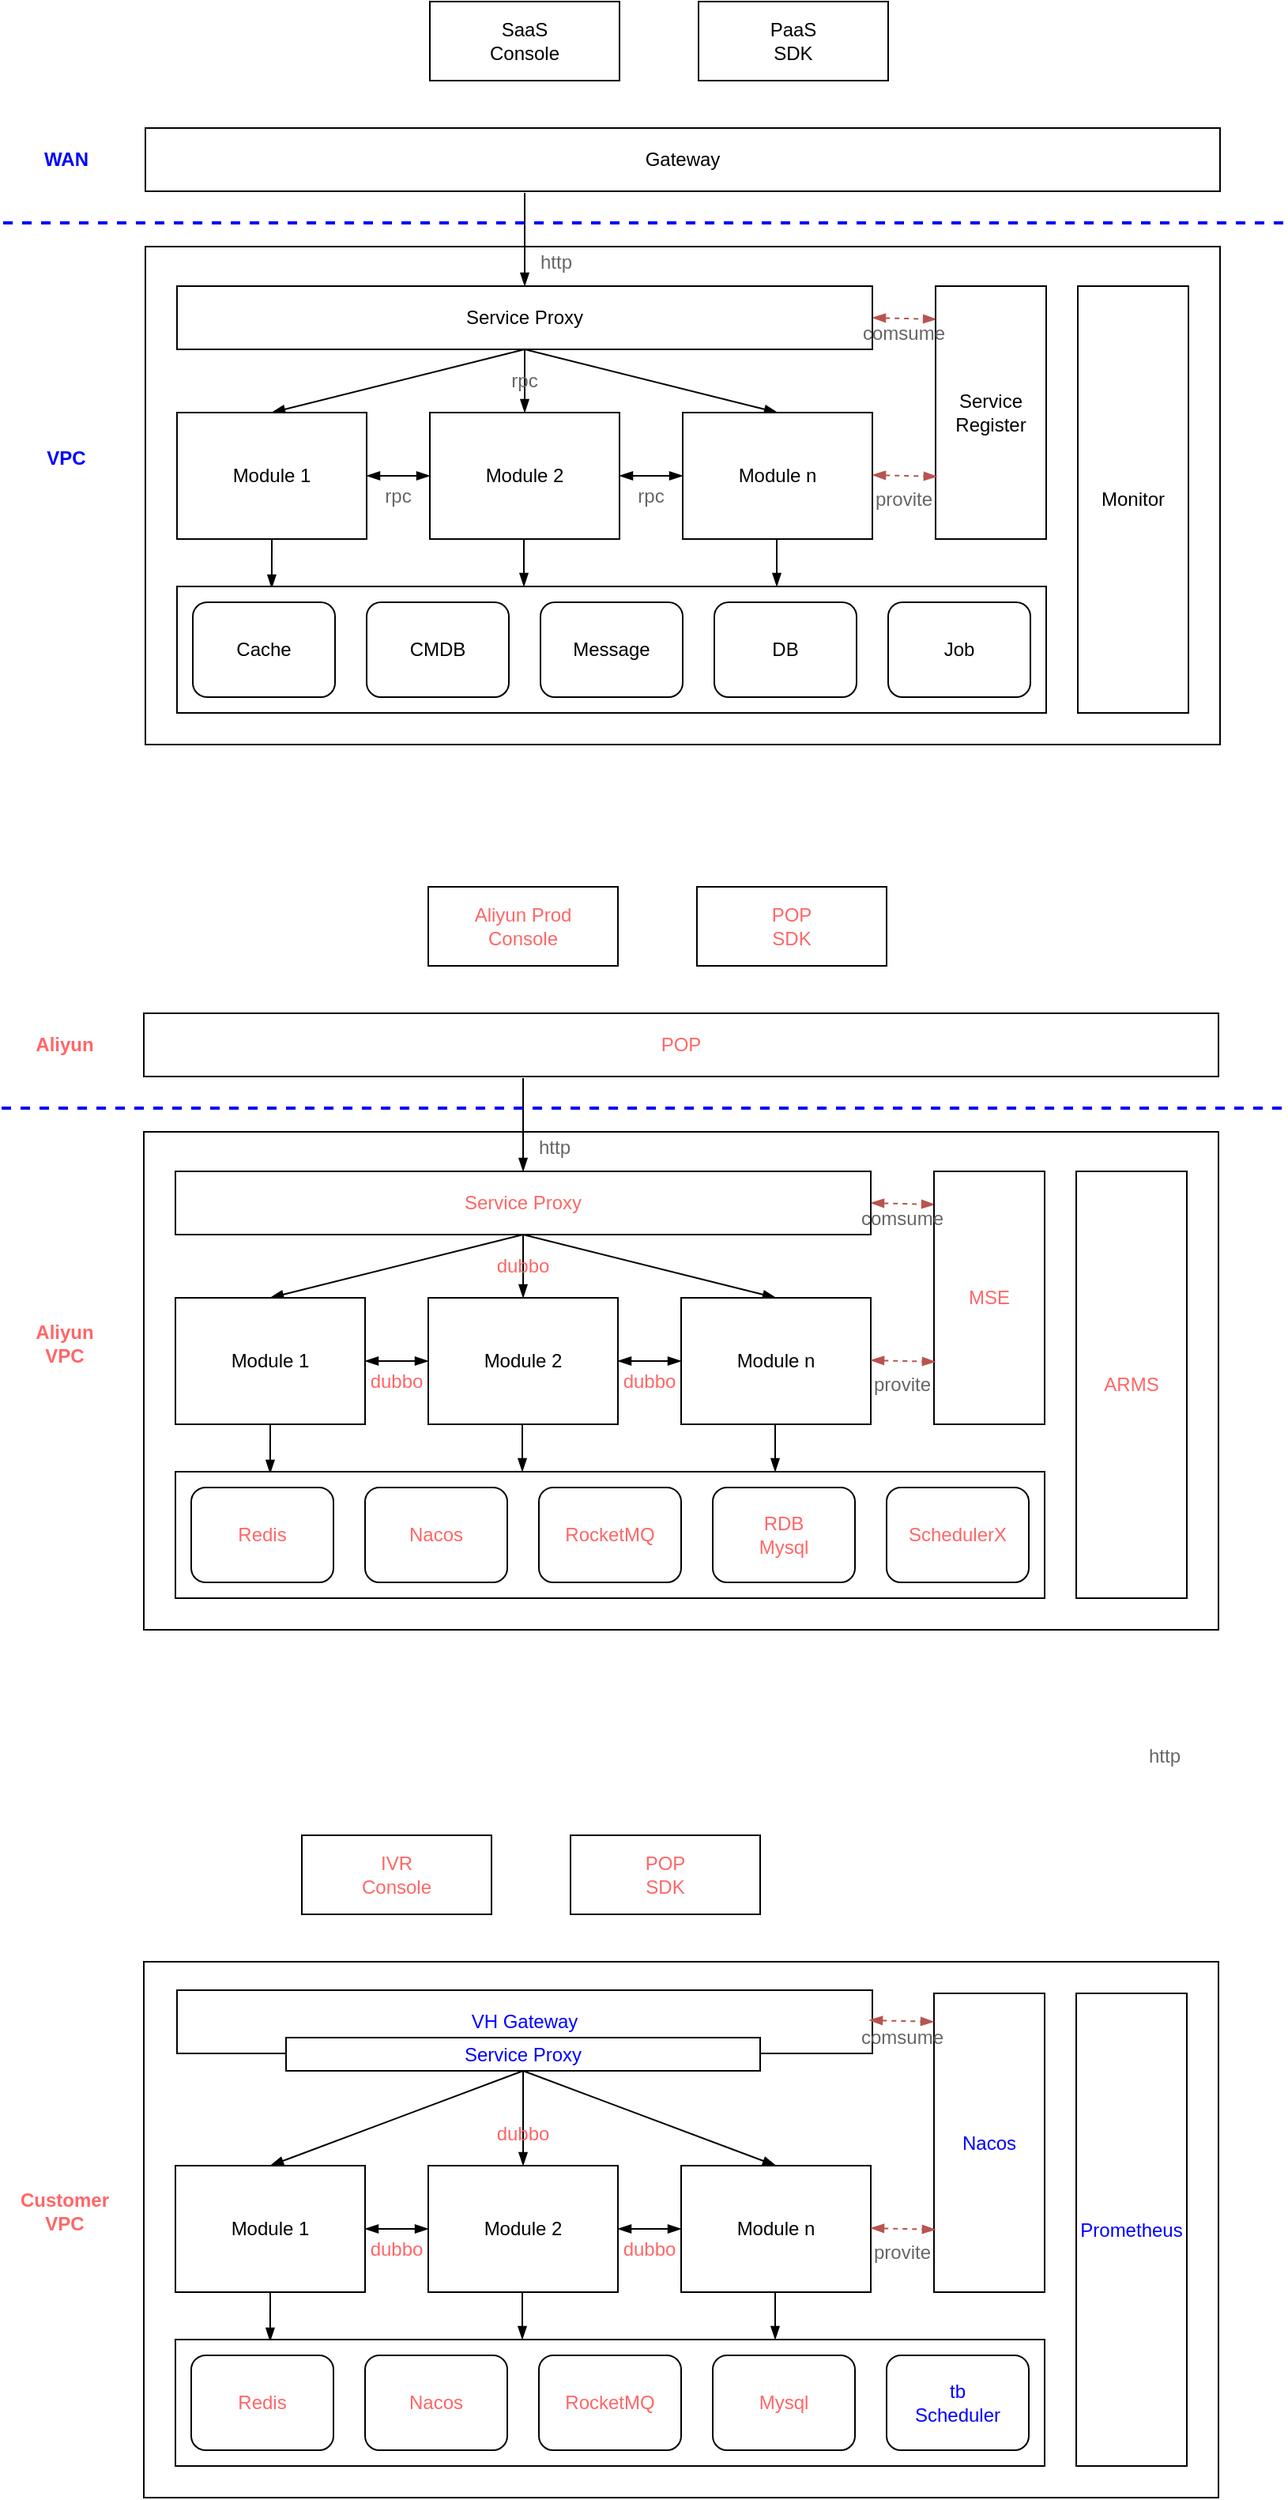 <mxfile version="17.3.0" type="github">
  <diagram id="qBD8uF-JfwvzA7IrNaju" name="第 1 页">
    <mxGraphModel dx="1554" dy="994" grid="0" gridSize="10" guides="1" tooltips="1" connect="1" arrows="1" fold="1" page="1" pageScale="1" pageWidth="827" pageHeight="1169" math="0" shadow="0">
      <root>
        <mxCell id="0" />
        <mxCell id="1" parent="0" />
        <mxCell id="CRqmqo4FKYT-GxwhH9rx-8" value="" style="rounded=0;whiteSpace=wrap;html=1;" parent="1" vertex="1">
          <mxGeometry x="100" y="255" width="680" height="315" as="geometry" />
        </mxCell>
        <mxCell id="CRqmqo4FKYT-GxwhH9rx-20" style="edgeStyle=none;rounded=0;orthogonalLoop=1;jettySize=auto;html=1;entryX=0.5;entryY=0;entryDx=0;entryDy=0;startArrow=none;startFill=0;endArrow=blockThin;endFill=1;" parent="1" target="CRqmqo4FKYT-GxwhH9rx-2" edge="1">
          <mxGeometry relative="1" as="geometry">
            <mxPoint x="340" y="221" as="sourcePoint" />
          </mxGeometry>
        </mxCell>
        <mxCell id="CRqmqo4FKYT-GxwhH9rx-1" value="Gateway" style="rounded=0;whiteSpace=wrap;html=1;" parent="1" vertex="1">
          <mxGeometry x="100" y="180" width="680" height="40" as="geometry" />
        </mxCell>
        <mxCell id="CRqmqo4FKYT-GxwhH9rx-11" value="" style="edgeStyle=none;rounded=0;orthogonalLoop=1;jettySize=auto;html=1;startArrow=blockThin;startFill=1;endArrow=blockThin;endFill=1;exitX=1;exitY=0.5;exitDx=0;exitDy=0;entryX=0.008;entryY=0.131;entryDx=0;entryDy=0;entryPerimeter=0;dashed=1;fillColor=#f8cecc;strokeColor=#b85450;" parent="1" source="CRqmqo4FKYT-GxwhH9rx-2" target="CRqmqo4FKYT-GxwhH9rx-7" edge="1">
          <mxGeometry relative="1" as="geometry" />
        </mxCell>
        <mxCell id="CRqmqo4FKYT-GxwhH9rx-21" style="edgeStyle=none;rounded=0;orthogonalLoop=1;jettySize=auto;html=1;exitX=0.5;exitY=1;exitDx=0;exitDy=0;entryX=0.5;entryY=0;entryDx=0;entryDy=0;startArrow=none;startFill=0;endArrow=blockThin;endFill=1;" parent="1" source="CRqmqo4FKYT-GxwhH9rx-2" target="CRqmqo4FKYT-GxwhH9rx-3" edge="1">
          <mxGeometry relative="1" as="geometry" />
        </mxCell>
        <mxCell id="CRqmqo4FKYT-GxwhH9rx-22" style="edgeStyle=none;rounded=0;orthogonalLoop=1;jettySize=auto;html=1;exitX=0.5;exitY=1;exitDx=0;exitDy=0;entryX=0.5;entryY=0;entryDx=0;entryDy=0;startArrow=none;startFill=0;endArrow=blockThin;endFill=1;" parent="1" source="CRqmqo4FKYT-GxwhH9rx-2" target="CRqmqo4FKYT-GxwhH9rx-5" edge="1">
          <mxGeometry relative="1" as="geometry" />
        </mxCell>
        <mxCell id="CRqmqo4FKYT-GxwhH9rx-23" style="edgeStyle=none;rounded=0;orthogonalLoop=1;jettySize=auto;html=1;exitX=0.5;exitY=1;exitDx=0;exitDy=0;entryX=0.5;entryY=0;entryDx=0;entryDy=0;startArrow=none;startFill=0;endArrow=blockThin;endFill=1;" parent="1" source="CRqmqo4FKYT-GxwhH9rx-2" target="CRqmqo4FKYT-GxwhH9rx-6" edge="1">
          <mxGeometry relative="1" as="geometry" />
        </mxCell>
        <mxCell id="CRqmqo4FKYT-GxwhH9rx-2" value="Service Proxy" style="rounded=0;whiteSpace=wrap;html=1;" parent="1" vertex="1">
          <mxGeometry x="120" y="280" width="440" height="40" as="geometry" />
        </mxCell>
        <mxCell id="CRqmqo4FKYT-GxwhH9rx-9" value="" style="rounded=0;orthogonalLoop=1;jettySize=auto;html=1;startArrow=blockThin;startFill=1;endArrow=blockThin;endFill=1;" parent="1" source="CRqmqo4FKYT-GxwhH9rx-3" target="CRqmqo4FKYT-GxwhH9rx-5" edge="1">
          <mxGeometry relative="1" as="geometry" />
        </mxCell>
        <mxCell id="CRqmqo4FKYT-GxwhH9rx-24" style="edgeStyle=none;rounded=0;orthogonalLoop=1;jettySize=auto;html=1;exitX=0.5;exitY=1;exitDx=0;exitDy=0;entryX=0.109;entryY=0.013;entryDx=0;entryDy=0;entryPerimeter=0;startArrow=none;startFill=0;endArrow=blockThin;endFill=1;" parent="1" source="CRqmqo4FKYT-GxwhH9rx-3" target="CRqmqo4FKYT-GxwhH9rx-14" edge="1">
          <mxGeometry relative="1" as="geometry" />
        </mxCell>
        <mxCell id="CRqmqo4FKYT-GxwhH9rx-3" value="Module 1" style="rounded=0;whiteSpace=wrap;html=1;" parent="1" vertex="1">
          <mxGeometry x="120" y="360" width="120" height="80" as="geometry" />
        </mxCell>
        <mxCell id="CRqmqo4FKYT-GxwhH9rx-10" value="" style="edgeStyle=none;rounded=0;orthogonalLoop=1;jettySize=auto;html=1;startArrow=blockThin;startFill=1;endArrow=blockThin;endFill=1;" parent="1" source="CRqmqo4FKYT-GxwhH9rx-5" target="CRqmqo4FKYT-GxwhH9rx-6" edge="1">
          <mxGeometry relative="1" as="geometry" />
        </mxCell>
        <mxCell id="CRqmqo4FKYT-GxwhH9rx-5" value="Module 2" style="rounded=0;whiteSpace=wrap;html=1;" parent="1" vertex="1">
          <mxGeometry x="280" y="360" width="120" height="80" as="geometry" />
        </mxCell>
        <mxCell id="CRqmqo4FKYT-GxwhH9rx-6" value="Module n" style="rounded=0;whiteSpace=wrap;html=1;" parent="1" vertex="1">
          <mxGeometry x="440" y="360" width="120" height="80" as="geometry" />
        </mxCell>
        <mxCell id="CRqmqo4FKYT-GxwhH9rx-7" value="Service&lt;br&gt;Register" style="rounded=0;whiteSpace=wrap;html=1;" parent="1" vertex="1">
          <mxGeometry x="600" y="280" width="70" height="160" as="geometry" />
        </mxCell>
        <mxCell id="CRqmqo4FKYT-GxwhH9rx-13" value="" style="edgeStyle=none;rounded=0;orthogonalLoop=1;jettySize=auto;html=1;startArrow=blockThin;startFill=1;endArrow=blockThin;endFill=1;exitX=1;exitY=0.5;exitDx=0;exitDy=0;entryX=0.008;entryY=0.131;entryDx=0;entryDy=0;entryPerimeter=0;dashed=1;fillColor=#f8cecc;strokeColor=#b85450;" parent="1" edge="1">
          <mxGeometry relative="1" as="geometry">
            <mxPoint x="560" y="399.5" as="sourcePoint" />
            <mxPoint x="600.96" y="400.46" as="targetPoint" />
          </mxGeometry>
        </mxCell>
        <mxCell id="CRqmqo4FKYT-GxwhH9rx-14" value="" style="rounded=0;whiteSpace=wrap;html=1;" parent="1" vertex="1">
          <mxGeometry x="120" y="470" width="550" height="80" as="geometry" />
        </mxCell>
        <mxCell id="CRqmqo4FKYT-GxwhH9rx-15" value="Cache" style="rounded=1;whiteSpace=wrap;html=1;" parent="1" vertex="1">
          <mxGeometry x="130" y="480" width="90" height="60" as="geometry" />
        </mxCell>
        <mxCell id="CRqmqo4FKYT-GxwhH9rx-16" value="CMDB" style="rounded=1;whiteSpace=wrap;html=1;" parent="1" vertex="1">
          <mxGeometry x="240" y="480" width="90" height="60" as="geometry" />
        </mxCell>
        <mxCell id="CRqmqo4FKYT-GxwhH9rx-17" value="Message" style="rounded=1;whiteSpace=wrap;html=1;" parent="1" vertex="1">
          <mxGeometry x="350" y="480" width="90" height="60" as="geometry" />
        </mxCell>
        <mxCell id="CRqmqo4FKYT-GxwhH9rx-18" value="DB" style="rounded=1;whiteSpace=wrap;html=1;" parent="1" vertex="1">
          <mxGeometry x="460" y="480" width="90" height="60" as="geometry" />
        </mxCell>
        <mxCell id="CRqmqo4FKYT-GxwhH9rx-19" value="Job" style="rounded=1;whiteSpace=wrap;html=1;" parent="1" vertex="1">
          <mxGeometry x="570" y="480" width="90" height="60" as="geometry" />
        </mxCell>
        <mxCell id="CRqmqo4FKYT-GxwhH9rx-25" style="edgeStyle=none;rounded=0;orthogonalLoop=1;jettySize=auto;html=1;exitX=0.5;exitY=1;exitDx=0;exitDy=0;entryX=0.1;entryY=0;entryDx=0;entryDy=0;entryPerimeter=0;startArrow=none;startFill=0;endArrow=blockThin;endFill=1;" parent="1" edge="1">
          <mxGeometry relative="1" as="geometry">
            <mxPoint x="339.5" y="440" as="sourcePoint" />
            <mxPoint x="339.5" y="470" as="targetPoint" />
          </mxGeometry>
        </mxCell>
        <mxCell id="CRqmqo4FKYT-GxwhH9rx-26" style="edgeStyle=none;rounded=0;orthogonalLoop=1;jettySize=auto;html=1;exitX=0.5;exitY=1;exitDx=0;exitDy=0;entryX=0.1;entryY=0;entryDx=0;entryDy=0;entryPerimeter=0;startArrow=none;startFill=0;endArrow=blockThin;endFill=1;" parent="1" edge="1">
          <mxGeometry relative="1" as="geometry">
            <mxPoint x="499.5" y="440" as="sourcePoint" />
            <mxPoint x="499.5" y="470" as="targetPoint" />
          </mxGeometry>
        </mxCell>
        <mxCell id="CRqmqo4FKYT-GxwhH9rx-27" value="Monitor" style="rounded=0;whiteSpace=wrap;html=1;" parent="1" vertex="1">
          <mxGeometry x="690" y="280" width="70" height="270" as="geometry" />
        </mxCell>
        <mxCell id="CRqmqo4FKYT-GxwhH9rx-28" value="SaaS&lt;br&gt;Console" style="rounded=0;whiteSpace=wrap;html=1;" parent="1" vertex="1">
          <mxGeometry x="280" y="100" width="120" height="50" as="geometry" />
        </mxCell>
        <mxCell id="CRqmqo4FKYT-GxwhH9rx-29" value="PaaS &lt;br&gt;SDK" style="rounded=0;whiteSpace=wrap;html=1;" parent="1" vertex="1">
          <mxGeometry x="450" y="100" width="120" height="50" as="geometry" />
        </mxCell>
        <mxCell id="CRqmqo4FKYT-GxwhH9rx-31" value="WAN" style="text;html=1;strokeColor=none;fillColor=none;align=center;verticalAlign=middle;whiteSpace=wrap;rounded=0;fontStyle=1;fontColor=#0000FF;" parent="1" vertex="1">
          <mxGeometry x="30" y="190" width="40" height="20" as="geometry" />
        </mxCell>
        <mxCell id="CRqmqo4FKYT-GxwhH9rx-32" value="VPC" style="text;html=1;strokeColor=none;fillColor=none;align=center;verticalAlign=middle;whiteSpace=wrap;rounded=0;fontStyle=1;fontColor=#0000FF;" parent="1" vertex="1">
          <mxGeometry x="30" y="379" width="40" height="20" as="geometry" />
        </mxCell>
        <mxCell id="CRqmqo4FKYT-GxwhH9rx-35" value="" style="endArrow=none;dashed=1;html=1;fontColor=#0000FF;strokeColor=#0000FF;strokeWidth=2;" parent="1" edge="1">
          <mxGeometry width="50" height="50" relative="1" as="geometry">
            <mxPoint x="10" y="240" as="sourcePoint" />
            <mxPoint x="820" y="240" as="targetPoint" />
          </mxGeometry>
        </mxCell>
        <mxCell id="CRqmqo4FKYT-GxwhH9rx-36" value="rpc" style="text;html=1;strokeColor=none;fillColor=none;align=center;verticalAlign=middle;whiteSpace=wrap;rounded=0;fontColor=#666666;" parent="1" vertex="1">
          <mxGeometry x="320" y="330" width="40" height="20" as="geometry" />
        </mxCell>
        <mxCell id="CRqmqo4FKYT-GxwhH9rx-37" value="rpc" style="text;html=1;strokeColor=none;fillColor=none;align=center;verticalAlign=middle;whiteSpace=wrap;rounded=0;fontColor=#666666;" parent="1" vertex="1">
          <mxGeometry x="240" y="402.5" width="40" height="20" as="geometry" />
        </mxCell>
        <mxCell id="CRqmqo4FKYT-GxwhH9rx-38" value="http" style="text;html=1;strokeColor=none;fillColor=none;align=center;verticalAlign=middle;whiteSpace=wrap;rounded=0;fontColor=#666666;" parent="1" vertex="1">
          <mxGeometry x="340" y="255" width="40" height="20" as="geometry" />
        </mxCell>
        <mxCell id="CRqmqo4FKYT-GxwhH9rx-39" value="rpc" style="text;html=1;strokeColor=none;fillColor=none;align=center;verticalAlign=middle;whiteSpace=wrap;rounded=0;fontColor=#666666;" parent="1" vertex="1">
          <mxGeometry x="400" y="402.5" width="40" height="20" as="geometry" />
        </mxCell>
        <mxCell id="CRqmqo4FKYT-GxwhH9rx-40" value="provite" style="text;html=1;strokeColor=none;fillColor=none;align=center;verticalAlign=middle;whiteSpace=wrap;rounded=0;fontColor=#666666;" parent="1" vertex="1">
          <mxGeometry x="560" y="405" width="40" height="20" as="geometry" />
        </mxCell>
        <mxCell id="CRqmqo4FKYT-GxwhH9rx-41" value="comsume" style="text;html=1;strokeColor=none;fillColor=none;align=center;verticalAlign=middle;whiteSpace=wrap;rounded=0;fontColor=#666666;" parent="1" vertex="1">
          <mxGeometry x="560" y="300" width="40" height="20" as="geometry" />
        </mxCell>
        <mxCell id="CRqmqo4FKYT-GxwhH9rx-42" value="" style="rounded=0;whiteSpace=wrap;html=1;" parent="1" vertex="1">
          <mxGeometry x="99" y="815" width="680" height="315" as="geometry" />
        </mxCell>
        <mxCell id="CRqmqo4FKYT-GxwhH9rx-43" style="edgeStyle=none;rounded=0;orthogonalLoop=1;jettySize=auto;html=1;entryX=0.5;entryY=0;entryDx=0;entryDy=0;startArrow=none;startFill=0;endArrow=blockThin;endFill=1;" parent="1" target="CRqmqo4FKYT-GxwhH9rx-49" edge="1">
          <mxGeometry relative="1" as="geometry">
            <mxPoint x="339" y="781" as="sourcePoint" />
          </mxGeometry>
        </mxCell>
        <mxCell id="CRqmqo4FKYT-GxwhH9rx-44" value="&lt;font color=&quot;#ff6666&quot;&gt;POP&lt;/font&gt;" style="rounded=0;whiteSpace=wrap;html=1;" parent="1" vertex="1">
          <mxGeometry x="99" y="740" width="680" height="40" as="geometry" />
        </mxCell>
        <mxCell id="CRqmqo4FKYT-GxwhH9rx-45" value="" style="edgeStyle=none;rounded=0;orthogonalLoop=1;jettySize=auto;html=1;startArrow=blockThin;startFill=1;endArrow=blockThin;endFill=1;exitX=1;exitY=0.5;exitDx=0;exitDy=0;entryX=0.008;entryY=0.131;entryDx=0;entryDy=0;entryPerimeter=0;dashed=1;fillColor=#f8cecc;strokeColor=#b85450;" parent="1" source="CRqmqo4FKYT-GxwhH9rx-49" target="CRqmqo4FKYT-GxwhH9rx-56" edge="1">
          <mxGeometry relative="1" as="geometry" />
        </mxCell>
        <mxCell id="CRqmqo4FKYT-GxwhH9rx-46" style="edgeStyle=none;rounded=0;orthogonalLoop=1;jettySize=auto;html=1;exitX=0.5;exitY=1;exitDx=0;exitDy=0;entryX=0.5;entryY=0;entryDx=0;entryDy=0;startArrow=none;startFill=0;endArrow=blockThin;endFill=1;" parent="1" source="CRqmqo4FKYT-GxwhH9rx-49" target="CRqmqo4FKYT-GxwhH9rx-52" edge="1">
          <mxGeometry relative="1" as="geometry" />
        </mxCell>
        <mxCell id="CRqmqo4FKYT-GxwhH9rx-47" style="edgeStyle=none;rounded=0;orthogonalLoop=1;jettySize=auto;html=1;exitX=0.5;exitY=1;exitDx=0;exitDy=0;entryX=0.5;entryY=0;entryDx=0;entryDy=0;startArrow=none;startFill=0;endArrow=blockThin;endFill=1;" parent="1" source="CRqmqo4FKYT-GxwhH9rx-49" target="CRqmqo4FKYT-GxwhH9rx-54" edge="1">
          <mxGeometry relative="1" as="geometry" />
        </mxCell>
        <mxCell id="CRqmqo4FKYT-GxwhH9rx-48" style="edgeStyle=none;rounded=0;orthogonalLoop=1;jettySize=auto;html=1;exitX=0.5;exitY=1;exitDx=0;exitDy=0;entryX=0.5;entryY=0;entryDx=0;entryDy=0;startArrow=none;startFill=0;endArrow=blockThin;endFill=1;" parent="1" source="CRqmqo4FKYT-GxwhH9rx-49" target="CRqmqo4FKYT-GxwhH9rx-55" edge="1">
          <mxGeometry relative="1" as="geometry" />
        </mxCell>
        <mxCell id="CRqmqo4FKYT-GxwhH9rx-49" value="&lt;font color=&quot;#ff6666&quot;&gt;Service Proxy&lt;/font&gt;" style="rounded=0;whiteSpace=wrap;html=1;" parent="1" vertex="1">
          <mxGeometry x="119" y="840" width="440" height="40" as="geometry" />
        </mxCell>
        <mxCell id="CRqmqo4FKYT-GxwhH9rx-50" value="" style="rounded=0;orthogonalLoop=1;jettySize=auto;html=1;startArrow=blockThin;startFill=1;endArrow=blockThin;endFill=1;" parent="1" source="CRqmqo4FKYT-GxwhH9rx-52" target="CRqmqo4FKYT-GxwhH9rx-54" edge="1">
          <mxGeometry relative="1" as="geometry" />
        </mxCell>
        <mxCell id="CRqmqo4FKYT-GxwhH9rx-51" style="edgeStyle=none;rounded=0;orthogonalLoop=1;jettySize=auto;html=1;exitX=0.5;exitY=1;exitDx=0;exitDy=0;entryX=0.109;entryY=0.013;entryDx=0;entryDy=0;entryPerimeter=0;startArrow=none;startFill=0;endArrow=blockThin;endFill=1;" parent="1" source="CRqmqo4FKYT-GxwhH9rx-52" target="CRqmqo4FKYT-GxwhH9rx-58" edge="1">
          <mxGeometry relative="1" as="geometry" />
        </mxCell>
        <mxCell id="CRqmqo4FKYT-GxwhH9rx-52" value="Module 1" style="rounded=0;whiteSpace=wrap;html=1;" parent="1" vertex="1">
          <mxGeometry x="119" y="920" width="120" height="80" as="geometry" />
        </mxCell>
        <mxCell id="CRqmqo4FKYT-GxwhH9rx-53" value="" style="edgeStyle=none;rounded=0;orthogonalLoop=1;jettySize=auto;html=1;startArrow=blockThin;startFill=1;endArrow=blockThin;endFill=1;" parent="1" source="CRqmqo4FKYT-GxwhH9rx-54" target="CRqmqo4FKYT-GxwhH9rx-55" edge="1">
          <mxGeometry relative="1" as="geometry" />
        </mxCell>
        <mxCell id="CRqmqo4FKYT-GxwhH9rx-54" value="Module 2" style="rounded=0;whiteSpace=wrap;html=1;" parent="1" vertex="1">
          <mxGeometry x="279" y="920" width="120" height="80" as="geometry" />
        </mxCell>
        <mxCell id="CRqmqo4FKYT-GxwhH9rx-55" value="Module n" style="rounded=0;whiteSpace=wrap;html=1;" parent="1" vertex="1">
          <mxGeometry x="439" y="920" width="120" height="80" as="geometry" />
        </mxCell>
        <mxCell id="CRqmqo4FKYT-GxwhH9rx-56" value="MSE" style="rounded=0;whiteSpace=wrap;html=1;fontColor=#FF6666;" parent="1" vertex="1">
          <mxGeometry x="599" y="840" width="70" height="160" as="geometry" />
        </mxCell>
        <mxCell id="CRqmqo4FKYT-GxwhH9rx-57" value="" style="edgeStyle=none;rounded=0;orthogonalLoop=1;jettySize=auto;html=1;startArrow=blockThin;startFill=1;endArrow=blockThin;endFill=1;exitX=1;exitY=0.5;exitDx=0;exitDy=0;entryX=0.008;entryY=0.131;entryDx=0;entryDy=0;entryPerimeter=0;dashed=1;fillColor=#f8cecc;strokeColor=#b85450;" parent="1" edge="1">
          <mxGeometry relative="1" as="geometry">
            <mxPoint x="559" y="959.5" as="sourcePoint" />
            <mxPoint x="599.96" y="960.46" as="targetPoint" />
          </mxGeometry>
        </mxCell>
        <mxCell id="CRqmqo4FKYT-GxwhH9rx-58" value="" style="rounded=0;whiteSpace=wrap;html=1;" parent="1" vertex="1">
          <mxGeometry x="119" y="1030" width="550" height="80" as="geometry" />
        </mxCell>
        <mxCell id="CRqmqo4FKYT-GxwhH9rx-59" value="Redis" style="rounded=1;whiteSpace=wrap;html=1;fontColor=#FF6666;" parent="1" vertex="1">
          <mxGeometry x="129" y="1040" width="90" height="60" as="geometry" />
        </mxCell>
        <mxCell id="CRqmqo4FKYT-GxwhH9rx-60" value="Nacos" style="rounded=1;whiteSpace=wrap;html=1;fontColor=#FF6666;" parent="1" vertex="1">
          <mxGeometry x="239" y="1040" width="90" height="60" as="geometry" />
        </mxCell>
        <mxCell id="CRqmqo4FKYT-GxwhH9rx-61" value="RocketMQ" style="rounded=1;whiteSpace=wrap;html=1;fontColor=#FF6666;" parent="1" vertex="1">
          <mxGeometry x="349" y="1040" width="90" height="60" as="geometry" />
        </mxCell>
        <mxCell id="CRqmqo4FKYT-GxwhH9rx-62" value="RDB&lt;br&gt;Mysql" style="rounded=1;whiteSpace=wrap;html=1;fontColor=#FF6666;" parent="1" vertex="1">
          <mxGeometry x="459" y="1040" width="90" height="60" as="geometry" />
        </mxCell>
        <mxCell id="CRqmqo4FKYT-GxwhH9rx-63" value="SchedulerX" style="rounded=1;whiteSpace=wrap;html=1;fontColor=#FF6666;" parent="1" vertex="1">
          <mxGeometry x="569" y="1040" width="90" height="60" as="geometry" />
        </mxCell>
        <mxCell id="CRqmqo4FKYT-GxwhH9rx-64" style="edgeStyle=none;rounded=0;orthogonalLoop=1;jettySize=auto;html=1;exitX=0.5;exitY=1;exitDx=0;exitDy=0;entryX=0.1;entryY=0;entryDx=0;entryDy=0;entryPerimeter=0;startArrow=none;startFill=0;endArrow=blockThin;endFill=1;" parent="1" edge="1">
          <mxGeometry relative="1" as="geometry">
            <mxPoint x="338.5" y="1000" as="sourcePoint" />
            <mxPoint x="338.5" y="1030" as="targetPoint" />
          </mxGeometry>
        </mxCell>
        <mxCell id="CRqmqo4FKYT-GxwhH9rx-65" style="edgeStyle=none;rounded=0;orthogonalLoop=1;jettySize=auto;html=1;exitX=0.5;exitY=1;exitDx=0;exitDy=0;entryX=0.1;entryY=0;entryDx=0;entryDy=0;entryPerimeter=0;startArrow=none;startFill=0;endArrow=blockThin;endFill=1;" parent="1" edge="1">
          <mxGeometry relative="1" as="geometry">
            <mxPoint x="498.5" y="1000" as="sourcePoint" />
            <mxPoint x="498.5" y="1030" as="targetPoint" />
          </mxGeometry>
        </mxCell>
        <mxCell id="CRqmqo4FKYT-GxwhH9rx-66" value="ARMS" style="rounded=0;whiteSpace=wrap;html=1;fontColor=#FF6666;" parent="1" vertex="1">
          <mxGeometry x="689" y="840" width="70" height="270" as="geometry" />
        </mxCell>
        <mxCell id="CRqmqo4FKYT-GxwhH9rx-67" value="Aliyun Prod&lt;br&gt;Console" style="rounded=0;whiteSpace=wrap;html=1;fontColor=#FF6666;" parent="1" vertex="1">
          <mxGeometry x="279" y="660" width="120" height="50" as="geometry" />
        </mxCell>
        <mxCell id="CRqmqo4FKYT-GxwhH9rx-68" value="POP&lt;br&gt;SDK" style="rounded=0;whiteSpace=wrap;html=1;fontColor=#FF6666;" parent="1" vertex="1">
          <mxGeometry x="449" y="660" width="120" height="50" as="geometry" />
        </mxCell>
        <mxCell id="CRqmqo4FKYT-GxwhH9rx-69" value="Aliyun" style="text;html=1;strokeColor=none;fillColor=none;align=center;verticalAlign=middle;whiteSpace=wrap;rounded=0;fontStyle=1;fontColor=#FF6666;" parent="1" vertex="1">
          <mxGeometry x="29" y="750" width="40" height="20" as="geometry" />
        </mxCell>
        <mxCell id="CRqmqo4FKYT-GxwhH9rx-70" value="Aliyun&lt;br&gt;VPC" style="text;html=1;strokeColor=none;fillColor=none;align=center;verticalAlign=middle;whiteSpace=wrap;rounded=0;fontStyle=1;fontColor=#FF6666;" parent="1" vertex="1">
          <mxGeometry x="29" y="939" width="40" height="20" as="geometry" />
        </mxCell>
        <mxCell id="CRqmqo4FKYT-GxwhH9rx-71" value="" style="endArrow=none;dashed=1;html=1;fontColor=#0000FF;strokeColor=#0000FF;strokeWidth=2;" parent="1" edge="1">
          <mxGeometry width="50" height="50" relative="1" as="geometry">
            <mxPoint x="9" y="800" as="sourcePoint" />
            <mxPoint x="819" y="800" as="targetPoint" />
          </mxGeometry>
        </mxCell>
        <mxCell id="CRqmqo4FKYT-GxwhH9rx-72" value="dubbo" style="text;html=1;strokeColor=none;fillColor=none;align=center;verticalAlign=middle;whiteSpace=wrap;rounded=0;fontColor=#FF6666;" parent="1" vertex="1">
          <mxGeometry x="319" y="890" width="40" height="20" as="geometry" />
        </mxCell>
        <mxCell id="CRqmqo4FKYT-GxwhH9rx-73" value="dubbo" style="text;html=1;strokeColor=none;fillColor=none;align=center;verticalAlign=middle;whiteSpace=wrap;rounded=0;fontColor=#FF6666;" parent="1" vertex="1">
          <mxGeometry x="239" y="962.5" width="40" height="20" as="geometry" />
        </mxCell>
        <mxCell id="CRqmqo4FKYT-GxwhH9rx-74" value="http" style="text;html=1;strokeColor=none;fillColor=none;align=center;verticalAlign=middle;whiteSpace=wrap;rounded=0;fontColor=#666666;" parent="1" vertex="1">
          <mxGeometry x="339" y="815" width="40" height="20" as="geometry" />
        </mxCell>
        <mxCell id="CRqmqo4FKYT-GxwhH9rx-75" value="dubbo" style="text;html=1;strokeColor=none;fillColor=none;align=center;verticalAlign=middle;whiteSpace=wrap;rounded=0;fontColor=#FF6666;" parent="1" vertex="1">
          <mxGeometry x="399" y="962.5" width="40" height="20" as="geometry" />
        </mxCell>
        <mxCell id="CRqmqo4FKYT-GxwhH9rx-76" value="provite" style="text;html=1;strokeColor=none;fillColor=none;align=center;verticalAlign=middle;whiteSpace=wrap;rounded=0;fontColor=#666666;" parent="1" vertex="1">
          <mxGeometry x="559" y="965" width="40" height="20" as="geometry" />
        </mxCell>
        <mxCell id="CRqmqo4FKYT-GxwhH9rx-77" value="comsume" style="text;html=1;strokeColor=none;fillColor=none;align=center;verticalAlign=middle;whiteSpace=wrap;rounded=0;fontColor=#666666;" parent="1" vertex="1">
          <mxGeometry x="559" y="860" width="40" height="20" as="geometry" />
        </mxCell>
        <mxCell id="CRqmqo4FKYT-GxwhH9rx-78" value="" style="rounded=0;whiteSpace=wrap;html=1;" parent="1" vertex="1">
          <mxGeometry x="99" y="1340" width="680" height="339" as="geometry" />
        </mxCell>
        <mxCell id="CRqmqo4FKYT-GxwhH9rx-80" value="&lt;font&gt;VH Gateway&lt;/font&gt;" style="rounded=0;whiteSpace=wrap;html=1;fontColor=#0000FF;" parent="1" vertex="1">
          <mxGeometry x="120" y="1358" width="440" height="40" as="geometry" />
        </mxCell>
        <mxCell id="CRqmqo4FKYT-GxwhH9rx-82" style="edgeStyle=none;rounded=0;orthogonalLoop=1;jettySize=auto;html=1;exitX=0.5;exitY=1;exitDx=0;exitDy=0;entryX=0.5;entryY=0;entryDx=0;entryDy=0;startArrow=none;startFill=0;endArrow=blockThin;endFill=1;" parent="1" source="CRqmqo4FKYT-GxwhH9rx-85" target="CRqmqo4FKYT-GxwhH9rx-88" edge="1">
          <mxGeometry relative="1" as="geometry" />
        </mxCell>
        <mxCell id="CRqmqo4FKYT-GxwhH9rx-83" style="edgeStyle=none;rounded=0;orthogonalLoop=1;jettySize=auto;html=1;exitX=0.5;exitY=1;exitDx=0;exitDy=0;entryX=0.5;entryY=0;entryDx=0;entryDy=0;startArrow=none;startFill=0;endArrow=blockThin;endFill=1;" parent="1" source="CRqmqo4FKYT-GxwhH9rx-85" target="CRqmqo4FKYT-GxwhH9rx-90" edge="1">
          <mxGeometry relative="1" as="geometry" />
        </mxCell>
        <mxCell id="CRqmqo4FKYT-GxwhH9rx-84" style="edgeStyle=none;rounded=0;orthogonalLoop=1;jettySize=auto;html=1;exitX=0.5;exitY=1;exitDx=0;exitDy=0;entryX=0.5;entryY=0;entryDx=0;entryDy=0;startArrow=none;startFill=0;endArrow=blockThin;endFill=1;" parent="1" source="CRqmqo4FKYT-GxwhH9rx-85" target="CRqmqo4FKYT-GxwhH9rx-91" edge="1">
          <mxGeometry relative="1" as="geometry" />
        </mxCell>
        <mxCell id="CRqmqo4FKYT-GxwhH9rx-85" value="&lt;font&gt;Service Proxy&lt;/font&gt;" style="rounded=0;whiteSpace=wrap;html=1;fontColor=#0000FF;" parent="1" vertex="1">
          <mxGeometry x="189" y="1388" width="300" height="21" as="geometry" />
        </mxCell>
        <mxCell id="CRqmqo4FKYT-GxwhH9rx-86" value="" style="rounded=0;orthogonalLoop=1;jettySize=auto;html=1;startArrow=blockThin;startFill=1;endArrow=blockThin;endFill=1;" parent="1" source="CRqmqo4FKYT-GxwhH9rx-88" target="CRqmqo4FKYT-GxwhH9rx-90" edge="1">
          <mxGeometry relative="1" as="geometry" />
        </mxCell>
        <mxCell id="CRqmqo4FKYT-GxwhH9rx-87" style="edgeStyle=none;rounded=0;orthogonalLoop=1;jettySize=auto;html=1;exitX=0.5;exitY=1;exitDx=0;exitDy=0;entryX=0.109;entryY=0.013;entryDx=0;entryDy=0;entryPerimeter=0;startArrow=none;startFill=0;endArrow=blockThin;endFill=1;" parent="1" source="CRqmqo4FKYT-GxwhH9rx-88" target="CRqmqo4FKYT-GxwhH9rx-94" edge="1">
          <mxGeometry relative="1" as="geometry" />
        </mxCell>
        <mxCell id="CRqmqo4FKYT-GxwhH9rx-88" value="Module 1" style="rounded=0;whiteSpace=wrap;html=1;" parent="1" vertex="1">
          <mxGeometry x="119" y="1469" width="120" height="80" as="geometry" />
        </mxCell>
        <mxCell id="CRqmqo4FKYT-GxwhH9rx-89" value="" style="edgeStyle=none;rounded=0;orthogonalLoop=1;jettySize=auto;html=1;startArrow=blockThin;startFill=1;endArrow=blockThin;endFill=1;" parent="1" source="CRqmqo4FKYT-GxwhH9rx-90" target="CRqmqo4FKYT-GxwhH9rx-91" edge="1">
          <mxGeometry relative="1" as="geometry" />
        </mxCell>
        <mxCell id="CRqmqo4FKYT-GxwhH9rx-90" value="Module 2" style="rounded=0;whiteSpace=wrap;html=1;" parent="1" vertex="1">
          <mxGeometry x="279" y="1469" width="120" height="80" as="geometry" />
        </mxCell>
        <mxCell id="CRqmqo4FKYT-GxwhH9rx-91" value="Module n" style="rounded=0;whiteSpace=wrap;html=1;" parent="1" vertex="1">
          <mxGeometry x="439" y="1469" width="120" height="80" as="geometry" />
        </mxCell>
        <mxCell id="CRqmqo4FKYT-GxwhH9rx-92" value="Nacos" style="rounded=0;whiteSpace=wrap;html=1;fontColor=#0000FF;" parent="1" vertex="1">
          <mxGeometry x="599" y="1360" width="70" height="189" as="geometry" />
        </mxCell>
        <mxCell id="CRqmqo4FKYT-GxwhH9rx-93" value="" style="edgeStyle=none;rounded=0;orthogonalLoop=1;jettySize=auto;html=1;startArrow=blockThin;startFill=1;endArrow=blockThin;endFill=1;exitX=1;exitY=0.5;exitDx=0;exitDy=0;entryX=0.008;entryY=0.131;entryDx=0;entryDy=0;entryPerimeter=0;dashed=1;fillColor=#f8cecc;strokeColor=#b85450;" parent="1" edge="1">
          <mxGeometry relative="1" as="geometry">
            <mxPoint x="559" y="1508.5" as="sourcePoint" />
            <mxPoint x="599.96" y="1509.46" as="targetPoint" />
          </mxGeometry>
        </mxCell>
        <mxCell id="CRqmqo4FKYT-GxwhH9rx-94" value="" style="rounded=0;whiteSpace=wrap;html=1;" parent="1" vertex="1">
          <mxGeometry x="119" y="1579" width="550" height="80" as="geometry" />
        </mxCell>
        <mxCell id="CRqmqo4FKYT-GxwhH9rx-95" value="Redis" style="rounded=1;whiteSpace=wrap;html=1;fontColor=#FF6666;" parent="1" vertex="1">
          <mxGeometry x="129" y="1589" width="90" height="60" as="geometry" />
        </mxCell>
        <mxCell id="CRqmqo4FKYT-GxwhH9rx-96" value="Nacos" style="rounded=1;whiteSpace=wrap;html=1;fontColor=#FF6666;" parent="1" vertex="1">
          <mxGeometry x="239" y="1589" width="90" height="60" as="geometry" />
        </mxCell>
        <mxCell id="CRqmqo4FKYT-GxwhH9rx-97" value="RocketMQ" style="rounded=1;whiteSpace=wrap;html=1;fontColor=#FF6666;" parent="1" vertex="1">
          <mxGeometry x="349" y="1589" width="90" height="60" as="geometry" />
        </mxCell>
        <mxCell id="CRqmqo4FKYT-GxwhH9rx-98" value="Mysql" style="rounded=1;whiteSpace=wrap;html=1;fontColor=#FF6666;" parent="1" vertex="1">
          <mxGeometry x="459" y="1589" width="90" height="60" as="geometry" />
        </mxCell>
        <mxCell id="CRqmqo4FKYT-GxwhH9rx-99" value="tb&lt;br&gt;Scheduler" style="rounded=1;whiteSpace=wrap;html=1;fontColor=#0000FF;" parent="1" vertex="1">
          <mxGeometry x="569" y="1589" width="90" height="60" as="geometry" />
        </mxCell>
        <mxCell id="CRqmqo4FKYT-GxwhH9rx-100" style="edgeStyle=none;rounded=0;orthogonalLoop=1;jettySize=auto;html=1;exitX=0.5;exitY=1;exitDx=0;exitDy=0;entryX=0.1;entryY=0;entryDx=0;entryDy=0;entryPerimeter=0;startArrow=none;startFill=0;endArrow=blockThin;endFill=1;" parent="1" edge="1">
          <mxGeometry relative="1" as="geometry">
            <mxPoint x="338.5" y="1549" as="sourcePoint" />
            <mxPoint x="338.5" y="1579" as="targetPoint" />
          </mxGeometry>
        </mxCell>
        <mxCell id="CRqmqo4FKYT-GxwhH9rx-101" style="edgeStyle=none;rounded=0;orthogonalLoop=1;jettySize=auto;html=1;exitX=0.5;exitY=1;exitDx=0;exitDy=0;entryX=0.1;entryY=0;entryDx=0;entryDy=0;entryPerimeter=0;startArrow=none;startFill=0;endArrow=blockThin;endFill=1;" parent="1" edge="1">
          <mxGeometry relative="1" as="geometry">
            <mxPoint x="498.5" y="1549" as="sourcePoint" />
            <mxPoint x="498.5" y="1579" as="targetPoint" />
          </mxGeometry>
        </mxCell>
        <mxCell id="CRqmqo4FKYT-GxwhH9rx-102" value="Prometheus" style="rounded=0;whiteSpace=wrap;html=1;fontColor=#0000FF;" parent="1" vertex="1">
          <mxGeometry x="689" y="1360" width="70" height="299" as="geometry" />
        </mxCell>
        <mxCell id="CRqmqo4FKYT-GxwhH9rx-103" value="IVR&lt;br&gt;Console" style="rounded=0;whiteSpace=wrap;html=1;fontColor=#FF6666;" parent="1" vertex="1">
          <mxGeometry x="199" y="1260" width="120" height="50" as="geometry" />
        </mxCell>
        <mxCell id="CRqmqo4FKYT-GxwhH9rx-104" value="POP&lt;br&gt;SDK" style="rounded=0;whiteSpace=wrap;html=1;fontColor=#FF6666;" parent="1" vertex="1">
          <mxGeometry x="369" y="1260" width="120" height="50" as="geometry" />
        </mxCell>
        <mxCell id="CRqmqo4FKYT-GxwhH9rx-106" value="Customer&lt;br&gt;VPC" style="text;html=1;strokeColor=none;fillColor=none;align=center;verticalAlign=middle;whiteSpace=wrap;rounded=0;fontStyle=1;fontColor=#FF6666;" parent="1" vertex="1">
          <mxGeometry x="29" y="1488" width="40" height="20" as="geometry" />
        </mxCell>
        <mxCell id="CRqmqo4FKYT-GxwhH9rx-108" value="dubbo" style="text;html=1;strokeColor=none;fillColor=none;align=center;verticalAlign=middle;whiteSpace=wrap;rounded=0;fontColor=#FF6666;" parent="1" vertex="1">
          <mxGeometry x="319" y="1439" width="40" height="20" as="geometry" />
        </mxCell>
        <mxCell id="CRqmqo4FKYT-GxwhH9rx-109" value="dubbo" style="text;html=1;strokeColor=none;fillColor=none;align=center;verticalAlign=middle;whiteSpace=wrap;rounded=0;fontColor=#FF6666;" parent="1" vertex="1">
          <mxGeometry x="239" y="1511.5" width="40" height="20" as="geometry" />
        </mxCell>
        <mxCell id="CRqmqo4FKYT-GxwhH9rx-110" value="http" style="text;html=1;strokeColor=none;fillColor=none;align=center;verticalAlign=middle;whiteSpace=wrap;rounded=0;fontColor=#666666;" parent="1" vertex="1">
          <mxGeometry x="725" y="1200" width="40" height="20" as="geometry" />
        </mxCell>
        <mxCell id="CRqmqo4FKYT-GxwhH9rx-111" value="dubbo" style="text;html=1;strokeColor=none;fillColor=none;align=center;verticalAlign=middle;whiteSpace=wrap;rounded=0;fontColor=#FF6666;" parent="1" vertex="1">
          <mxGeometry x="399" y="1511.5" width="40" height="20" as="geometry" />
        </mxCell>
        <mxCell id="CRqmqo4FKYT-GxwhH9rx-112" value="provite" style="text;html=1;strokeColor=none;fillColor=none;align=center;verticalAlign=middle;whiteSpace=wrap;rounded=0;fontColor=#666666;" parent="1" vertex="1">
          <mxGeometry x="559" y="1514" width="40" height="20" as="geometry" />
        </mxCell>
        <mxCell id="CRqmqo4FKYT-GxwhH9rx-113" value="comsume" style="text;html=1;strokeColor=none;fillColor=none;align=center;verticalAlign=middle;whiteSpace=wrap;rounded=0;fontColor=#666666;" parent="1" vertex="1">
          <mxGeometry x="559" y="1378" width="40" height="20" as="geometry" />
        </mxCell>
        <mxCell id="CRqmqo4FKYT-GxwhH9rx-115" value="" style="edgeStyle=none;rounded=0;orthogonalLoop=1;jettySize=auto;html=1;startArrow=blockThin;startFill=1;endArrow=blockThin;endFill=1;exitX=1;exitY=0.5;exitDx=0;exitDy=0;entryX=0.008;entryY=0.131;entryDx=0;entryDy=0;entryPerimeter=0;dashed=1;fillColor=#f8cecc;strokeColor=#b85450;" parent="1" edge="1">
          <mxGeometry relative="1" as="geometry">
            <mxPoint x="558.04" y="1377" as="sourcePoint" />
            <mxPoint x="599" y="1377.96" as="targetPoint" />
          </mxGeometry>
        </mxCell>
      </root>
    </mxGraphModel>
  </diagram>
</mxfile>
